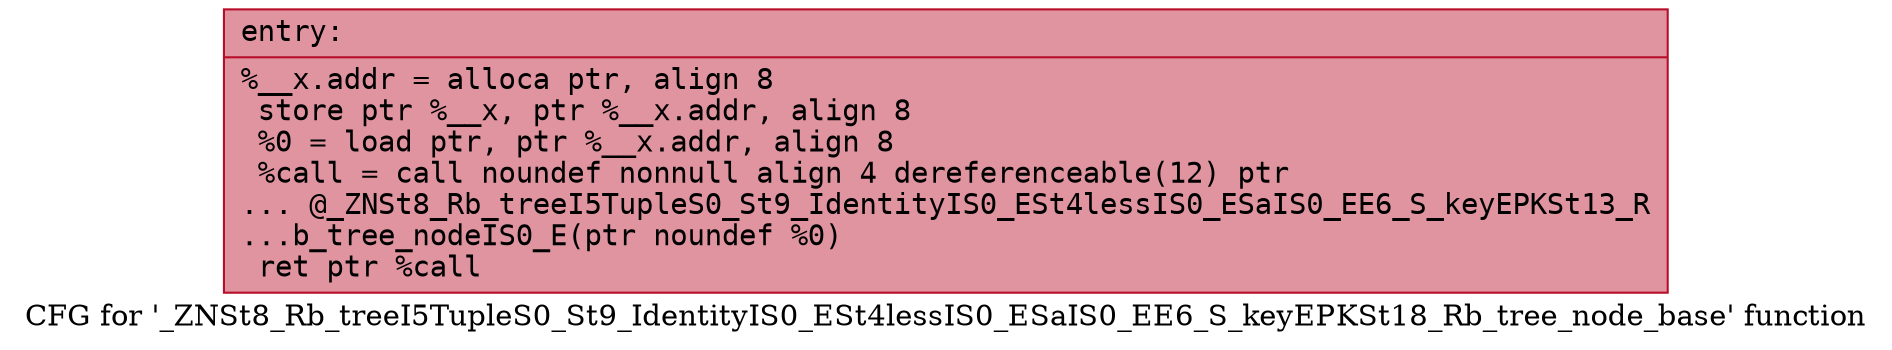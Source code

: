 digraph "CFG for '_ZNSt8_Rb_treeI5TupleS0_St9_IdentityIS0_ESt4lessIS0_ESaIS0_EE6_S_keyEPKSt18_Rb_tree_node_base' function" {
	label="CFG for '_ZNSt8_Rb_treeI5TupleS0_St9_IdentityIS0_ESt4lessIS0_ESaIS0_EE6_S_keyEPKSt18_Rb_tree_node_base' function";

	Node0x55dab47db7a0 [shape=record,color="#b70d28ff", style=filled, fillcolor="#b70d2870" fontname="Courier",label="{entry:\l|  %__x.addr = alloca ptr, align 8\l  store ptr %__x, ptr %__x.addr, align 8\l  %0 = load ptr, ptr %__x.addr, align 8\l  %call = call noundef nonnull align 4 dereferenceable(12) ptr\l... @_ZNSt8_Rb_treeI5TupleS0_St9_IdentityIS0_ESt4lessIS0_ESaIS0_EE6_S_keyEPKSt13_R\l...b_tree_nodeIS0_E(ptr noundef %0)\l  ret ptr %call\l}"];
}
